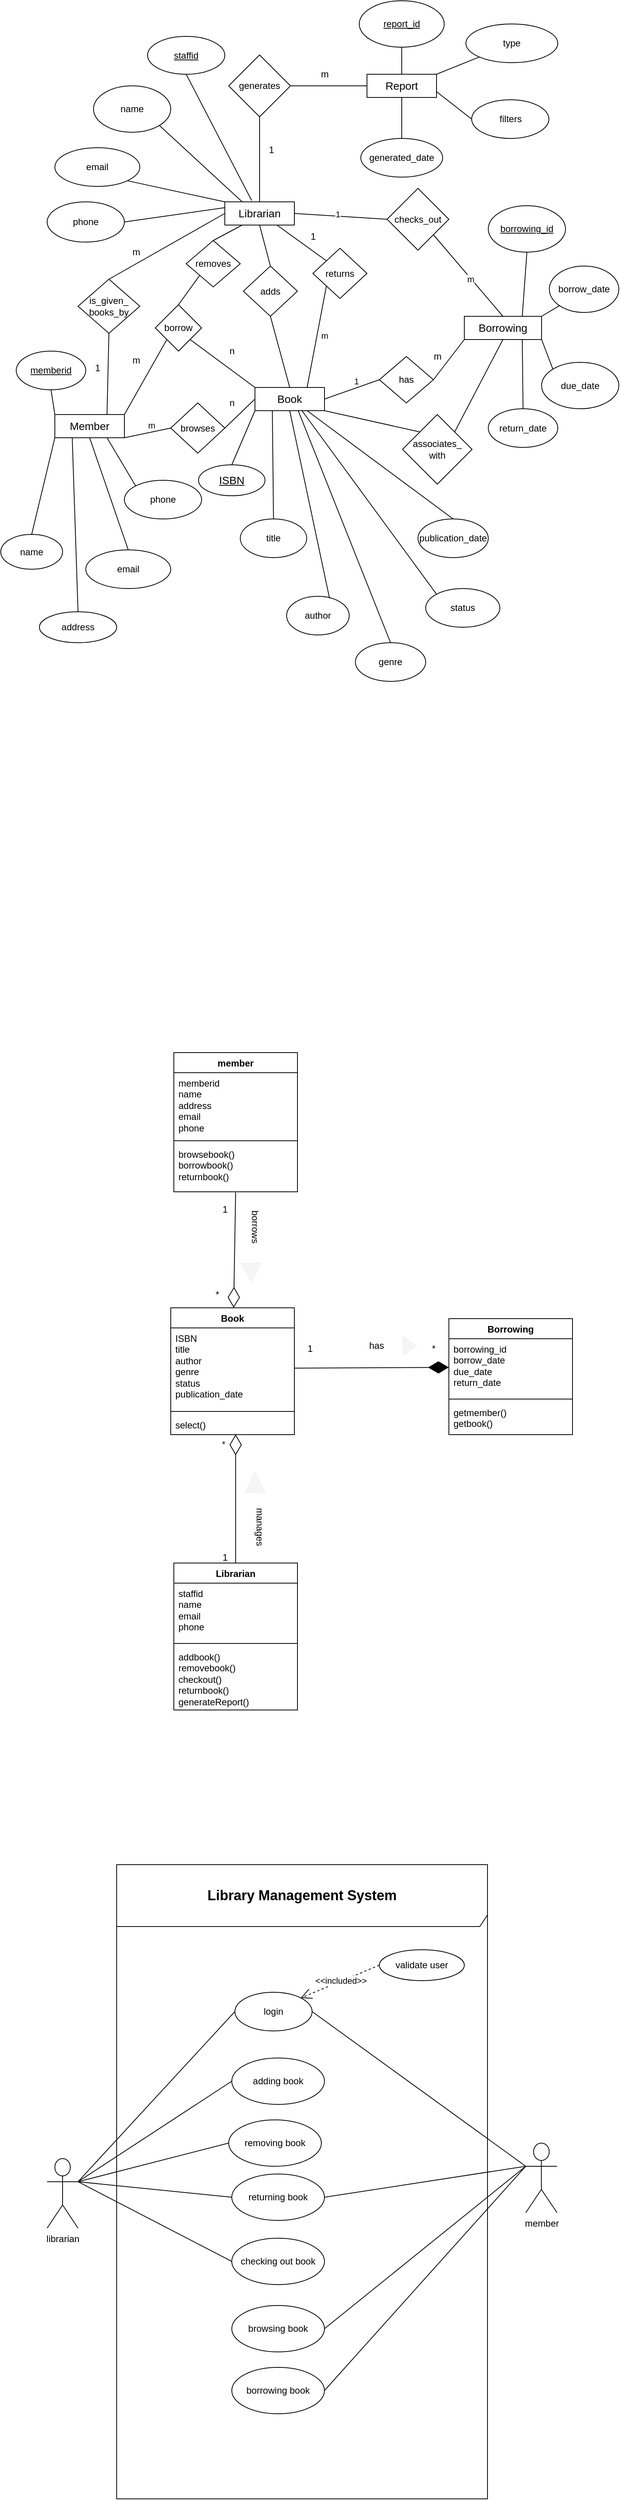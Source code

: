 <mxfile version="21.6.6" type="github">
  <diagram name="Page-1" id="8wrmEmwH4_2tLNOu9vzc">
    <mxGraphModel dx="1050" dy="566" grid="1" gridSize="10" guides="1" tooltips="1" connect="1" arrows="1" fold="1" page="1" pageScale="1" pageWidth="827" pageHeight="1169" math="0" shadow="0">
      <root>
        <mxCell id="0" />
        <mxCell id="1" parent="0" />
        <mxCell id="Mp4XWGw3tbu1l4GpmVqD-1" value="&lt;font style=&quot;font-size: 14px;&quot;&gt;Member&lt;/font&gt;" style="rounded=0;whiteSpace=wrap;html=1;" vertex="1" parent="1">
          <mxGeometry x="80" y="565" width="90" height="30" as="geometry" />
        </mxCell>
        <mxCell id="Mp4XWGw3tbu1l4GpmVqD-2" value="&lt;font style=&quot;font-size: 14px;&quot;&gt;Report&lt;/font&gt;" style="rounded=0;whiteSpace=wrap;html=1;" vertex="1" parent="1">
          <mxGeometry x="484" y="125" width="90" height="30" as="geometry" />
        </mxCell>
        <mxCell id="Mp4XWGw3tbu1l4GpmVqD-3" value="&lt;font style=&quot;font-size: 14px;&quot;&gt;Borrowing&lt;/font&gt;" style="rounded=0;whiteSpace=wrap;html=1;" vertex="1" parent="1">
          <mxGeometry x="610" y="438" width="100" height="30" as="geometry" />
        </mxCell>
        <mxCell id="Mp4XWGw3tbu1l4GpmVqD-4" value="&lt;font style=&quot;font-size: 14px;&quot;&gt;Book&lt;/font&gt;" style="rounded=0;whiteSpace=wrap;html=1;" vertex="1" parent="1">
          <mxGeometry x="339" y="530" width="90" height="30" as="geometry" />
        </mxCell>
        <mxCell id="Mp4XWGw3tbu1l4GpmVqD-5" value="&lt;font style=&quot;font-size: 14px;&quot;&gt;Librarian&lt;/font&gt;" style="rounded=0;whiteSpace=wrap;html=1;" vertex="1" parent="1">
          <mxGeometry x="300" y="290" width="90" height="30" as="geometry" />
        </mxCell>
        <mxCell id="Mp4XWGw3tbu1l4GpmVqD-6" value="browses" style="rhombus;whiteSpace=wrap;html=1;" vertex="1" parent="1">
          <mxGeometry x="230" y="550" width="70" height="65" as="geometry" />
        </mxCell>
        <mxCell id="Mp4XWGw3tbu1l4GpmVqD-7" value="has" style="rhombus;whiteSpace=wrap;html=1;" vertex="1" parent="1">
          <mxGeometry x="500" y="490" width="70" height="60" as="geometry" />
        </mxCell>
        <mxCell id="Mp4XWGw3tbu1l4GpmVqD-8" value="removes" style="rhombus;whiteSpace=wrap;html=1;" vertex="1" parent="1">
          <mxGeometry x="250" y="340" width="70" height="60" as="geometry" />
        </mxCell>
        <mxCell id="Mp4XWGw3tbu1l4GpmVqD-9" value="returns" style="rhombus;whiteSpace=wrap;html=1;" vertex="1" parent="1">
          <mxGeometry x="414" y="350" width="70" height="65" as="geometry" />
        </mxCell>
        <mxCell id="Mp4XWGw3tbu1l4GpmVqD-10" value="adds" style="rhombus;whiteSpace=wrap;html=1;" vertex="1" parent="1">
          <mxGeometry x="324" y="373" width="70" height="65" as="geometry" />
        </mxCell>
        <mxCell id="Mp4XWGw3tbu1l4GpmVqD-11" value="associates_&lt;br&gt;with" style="rhombus;whiteSpace=wrap;html=1;" vertex="1" parent="1">
          <mxGeometry x="530" y="565" width="90" height="90" as="geometry" />
        </mxCell>
        <mxCell id="Mp4XWGw3tbu1l4GpmVqD-12" value="is_given_&lt;br&gt;books_by" style="rhombus;whiteSpace=wrap;html=1;" vertex="1" parent="1">
          <mxGeometry x="110" y="390" width="80" height="70" as="geometry" />
        </mxCell>
        <mxCell id="Mp4XWGw3tbu1l4GpmVqD-13" value="borrow" style="rhombus;whiteSpace=wrap;html=1;" vertex="1" parent="1">
          <mxGeometry x="210" y="423" width="60" height="60" as="geometry" />
        </mxCell>
        <mxCell id="Mp4XWGw3tbu1l4GpmVqD-14" value="generates" style="rhombus;whiteSpace=wrap;html=1;" vertex="1" parent="1">
          <mxGeometry x="305" y="100" width="80" height="80" as="geometry" />
        </mxCell>
        <mxCell id="Mp4XWGw3tbu1l4GpmVqD-16" value="" style="endArrow=none;html=1;rounded=0;exitX=1;exitY=0.5;exitDx=0;exitDy=0;entryX=0;entryY=0.5;entryDx=0;entryDy=0;" edge="1" parent="1" source="Mp4XWGw3tbu1l4GpmVqD-4" target="Mp4XWGw3tbu1l4GpmVqD-7">
          <mxGeometry width="50" height="50" relative="1" as="geometry">
            <mxPoint x="390" y="570" as="sourcePoint" />
            <mxPoint x="440" y="520" as="targetPoint" />
          </mxGeometry>
        </mxCell>
        <mxCell id="Mp4XWGw3tbu1l4GpmVqD-41" value="1" style="edgeLabel;html=1;align=center;verticalAlign=middle;resizable=0;points=[];" vertex="1" connectable="0" parent="Mp4XWGw3tbu1l4GpmVqD-16">
          <mxGeometry x="0.232" y="8" relative="1" as="geometry">
            <mxPoint as="offset" />
          </mxGeometry>
        </mxCell>
        <mxCell id="Mp4XWGw3tbu1l4GpmVqD-21" value="" style="endArrow=none;html=1;rounded=0;exitX=1;exitY=0.5;exitDx=0;exitDy=0;entryX=0;entryY=1;entryDx=0;entryDy=0;" edge="1" parent="1" source="Mp4XWGw3tbu1l4GpmVqD-7" target="Mp4XWGw3tbu1l4GpmVqD-3">
          <mxGeometry width="50" height="50" relative="1" as="geometry">
            <mxPoint x="570" y="570" as="sourcePoint" />
            <mxPoint x="620" y="520" as="targetPoint" />
          </mxGeometry>
        </mxCell>
        <mxCell id="Mp4XWGw3tbu1l4GpmVqD-22" value="" style="endArrow=none;html=1;rounded=0;exitX=1;exitY=1;exitDx=0;exitDy=0;entryX=0;entryY=0;entryDx=0;entryDy=0;" edge="1" parent="1" source="Mp4XWGw3tbu1l4GpmVqD-13" target="Mp4XWGw3tbu1l4GpmVqD-4">
          <mxGeometry width="50" height="50" relative="1" as="geometry">
            <mxPoint x="260" y="570" as="sourcePoint" />
            <mxPoint x="310" y="520" as="targetPoint" />
          </mxGeometry>
        </mxCell>
        <mxCell id="Mp4XWGw3tbu1l4GpmVqD-24" value="" style="endArrow=none;html=1;rounded=0;exitX=1;exitY=1;exitDx=0;exitDy=0;entryX=0;entryY=0.5;entryDx=0;entryDy=0;" edge="1" parent="1" source="Mp4XWGw3tbu1l4GpmVqD-1" target="Mp4XWGw3tbu1l4GpmVqD-6">
          <mxGeometry width="50" height="50" relative="1" as="geometry">
            <mxPoint x="120" y="580" as="sourcePoint" />
            <mxPoint x="184" y="620" as="targetPoint" />
          </mxGeometry>
        </mxCell>
        <mxCell id="Mp4XWGw3tbu1l4GpmVqD-37" value="m" style="edgeLabel;html=1;align=center;verticalAlign=middle;resizable=0;points=[];" vertex="1" connectable="0" parent="Mp4XWGw3tbu1l4GpmVqD-24">
          <mxGeometry x="0.225" y="9" relative="1" as="geometry">
            <mxPoint as="offset" />
          </mxGeometry>
        </mxCell>
        <mxCell id="Mp4XWGw3tbu1l4GpmVqD-25" value="" style="endArrow=none;html=1;rounded=0;exitX=0.75;exitY=0;exitDx=0;exitDy=0;entryX=0.5;entryY=1;entryDx=0;entryDy=0;" edge="1" parent="1" source="Mp4XWGw3tbu1l4GpmVqD-1" target="Mp4XWGw3tbu1l4GpmVqD-12">
          <mxGeometry width="50" height="50" relative="1" as="geometry">
            <mxPoint x="110" y="450" as="sourcePoint" />
            <mxPoint x="160" y="400" as="targetPoint" />
          </mxGeometry>
        </mxCell>
        <mxCell id="Mp4XWGw3tbu1l4GpmVqD-26" value="" style="endArrow=none;html=1;rounded=0;exitX=0.5;exitY=0;exitDx=0;exitDy=0;entryX=0;entryY=0.5;entryDx=0;entryDy=0;" edge="1" parent="1" source="Mp4XWGw3tbu1l4GpmVqD-12" target="Mp4XWGw3tbu1l4GpmVqD-5">
          <mxGeometry width="50" height="50" relative="1" as="geometry">
            <mxPoint x="150" y="290" as="sourcePoint" />
            <mxPoint x="200" y="240" as="targetPoint" />
          </mxGeometry>
        </mxCell>
        <mxCell id="Mp4XWGw3tbu1l4GpmVqD-27" value="" style="endArrow=none;html=1;rounded=0;exitX=0.5;exitY=0;exitDx=0;exitDy=0;entryX=0;entryY=1;entryDx=0;entryDy=0;" edge="1" parent="1" source="Mp4XWGw3tbu1l4GpmVqD-13" target="Mp4XWGw3tbu1l4GpmVqD-8">
          <mxGeometry width="50" height="50" relative="1" as="geometry">
            <mxPoint x="260" y="430" as="sourcePoint" />
            <mxPoint x="310" y="380" as="targetPoint" />
          </mxGeometry>
        </mxCell>
        <mxCell id="Mp4XWGw3tbu1l4GpmVqD-28" value="" style="endArrow=none;html=1;rounded=0;exitX=0.5;exitY=0;exitDx=0;exitDy=0;entryX=0.5;entryY=1;entryDx=0;entryDy=0;" edge="1" parent="1" source="Mp4XWGw3tbu1l4GpmVqD-10" target="Mp4XWGw3tbu1l4GpmVqD-5">
          <mxGeometry width="50" height="50" relative="1" as="geometry">
            <mxPoint x="370" y="300" as="sourcePoint" />
            <mxPoint x="420" y="250" as="targetPoint" />
          </mxGeometry>
        </mxCell>
        <mxCell id="Mp4XWGw3tbu1l4GpmVqD-29" value="" style="endArrow=none;html=1;rounded=0;exitX=0.75;exitY=0;exitDx=0;exitDy=0;entryX=0;entryY=1;entryDx=0;entryDy=0;" edge="1" parent="1" source="Mp4XWGw3tbu1l4GpmVqD-4" target="Mp4XWGw3tbu1l4GpmVqD-9">
          <mxGeometry width="50" height="50" relative="1" as="geometry">
            <mxPoint x="420" y="470" as="sourcePoint" />
            <mxPoint x="470" y="420" as="targetPoint" />
          </mxGeometry>
        </mxCell>
        <mxCell id="Mp4XWGw3tbu1l4GpmVqD-40" value="m" style="edgeLabel;html=1;align=center;verticalAlign=middle;resizable=0;points=[];" vertex="1" connectable="0" parent="Mp4XWGw3tbu1l4GpmVqD-29">
          <mxGeometry x="0.051" y="-9" relative="1" as="geometry">
            <mxPoint as="offset" />
          </mxGeometry>
        </mxCell>
        <mxCell id="Mp4XWGw3tbu1l4GpmVqD-30" value="" style="endArrow=none;html=1;rounded=0;exitX=0.75;exitY=1;exitDx=0;exitDy=0;entryX=0;entryY=0;entryDx=0;entryDy=0;" edge="1" parent="1" source="Mp4XWGw3tbu1l4GpmVqD-5" target="Mp4XWGw3tbu1l4GpmVqD-9">
          <mxGeometry width="50" height="50" relative="1" as="geometry">
            <mxPoint x="430" y="315" as="sourcePoint" />
            <mxPoint x="480" y="265" as="targetPoint" />
          </mxGeometry>
        </mxCell>
        <mxCell id="Mp4XWGw3tbu1l4GpmVqD-31" value="" style="endArrow=none;html=1;rounded=0;entryX=0.5;entryY=1;entryDx=0;entryDy=0;exitX=0.5;exitY=0;exitDx=0;exitDy=0;" edge="1" parent="1" source="Mp4XWGw3tbu1l4GpmVqD-4" target="Mp4XWGw3tbu1l4GpmVqD-10">
          <mxGeometry width="50" height="50" relative="1" as="geometry">
            <mxPoint x="340" y="450" as="sourcePoint" />
            <mxPoint x="390" y="400" as="targetPoint" />
          </mxGeometry>
        </mxCell>
        <mxCell id="Mp4XWGw3tbu1l4GpmVqD-32" value="" style="endArrow=none;html=1;rounded=0;exitX=0.5;exitY=0;exitDx=0;exitDy=0;entryX=0.25;entryY=1;entryDx=0;entryDy=0;" edge="1" parent="1" source="Mp4XWGw3tbu1l4GpmVqD-8" target="Mp4XWGw3tbu1l4GpmVqD-5">
          <mxGeometry width="50" height="50" relative="1" as="geometry">
            <mxPoint x="300" y="290" as="sourcePoint" />
            <mxPoint x="350" y="240" as="targetPoint" />
          </mxGeometry>
        </mxCell>
        <mxCell id="Mp4XWGw3tbu1l4GpmVqD-33" value="m" style="text;html=1;align=center;verticalAlign=middle;resizable=0;points=[];autosize=1;strokeColor=none;fillColor=none;" vertex="1" parent="1">
          <mxGeometry x="170" y="340" width="30" height="30" as="geometry" />
        </mxCell>
        <mxCell id="Mp4XWGw3tbu1l4GpmVqD-34" value="1" style="text;html=1;align=center;verticalAlign=middle;resizable=0;points=[];autosize=1;strokeColor=none;fillColor=none;" vertex="1" parent="1">
          <mxGeometry x="120" y="490" width="30" height="30" as="geometry" />
        </mxCell>
        <mxCell id="Mp4XWGw3tbu1l4GpmVqD-36" value="n" style="text;html=1;align=center;verticalAlign=middle;resizable=0;points=[];autosize=1;strokeColor=none;fillColor=none;" vertex="1" parent="1">
          <mxGeometry x="294" y="468" width="30" height="30" as="geometry" />
        </mxCell>
        <mxCell id="Mp4XWGw3tbu1l4GpmVqD-39" value="1" style="text;html=1;align=center;verticalAlign=middle;resizable=0;points=[];autosize=1;strokeColor=none;fillColor=none;" vertex="1" parent="1">
          <mxGeometry x="399" y="320" width="30" height="30" as="geometry" />
        </mxCell>
        <mxCell id="Mp4XWGw3tbu1l4GpmVqD-42" value="m" style="text;html=1;align=center;verticalAlign=middle;resizable=0;points=[];autosize=1;strokeColor=none;fillColor=none;" vertex="1" parent="1">
          <mxGeometry x="560" y="475" width="30" height="30" as="geometry" />
        </mxCell>
        <mxCell id="Mp4XWGw3tbu1l4GpmVqD-43" value="" style="endArrow=none;html=1;rounded=0;exitX=1;exitY=1;exitDx=0;exitDy=0;entryX=0;entryY=0;entryDx=0;entryDy=0;" edge="1" parent="1" source="Mp4XWGw3tbu1l4GpmVqD-4" target="Mp4XWGw3tbu1l4GpmVqD-11">
          <mxGeometry width="50" height="50" relative="1" as="geometry">
            <mxPoint x="390" y="770" as="sourcePoint" />
            <mxPoint x="440" y="720" as="targetPoint" />
          </mxGeometry>
        </mxCell>
        <mxCell id="Mp4XWGw3tbu1l4GpmVqD-44" value="" style="endArrow=none;html=1;rounded=0;exitX=1;exitY=0;exitDx=0;exitDy=0;entryX=0.5;entryY=1;entryDx=0;entryDy=0;" edge="1" parent="1" source="Mp4XWGw3tbu1l4GpmVqD-11" target="Mp4XWGw3tbu1l4GpmVqD-3">
          <mxGeometry width="50" height="50" relative="1" as="geometry">
            <mxPoint x="590" y="608" as="sourcePoint" />
            <mxPoint x="640" y="558" as="targetPoint" />
          </mxGeometry>
        </mxCell>
        <mxCell id="Mp4XWGw3tbu1l4GpmVqD-38" value="n" style="text;html=1;align=center;verticalAlign=middle;resizable=0;points=[];autosize=1;strokeColor=none;fillColor=none;" vertex="1" parent="1">
          <mxGeometry x="294" y="535" width="30" height="30" as="geometry" />
        </mxCell>
        <mxCell id="Mp4XWGw3tbu1l4GpmVqD-46" value="" style="endArrow=none;html=1;rounded=0;exitX=1;exitY=0.5;exitDx=0;exitDy=0;entryX=0;entryY=0.5;entryDx=0;entryDy=0;" edge="1" parent="1" source="Mp4XWGw3tbu1l4GpmVqD-6" target="Mp4XWGw3tbu1l4GpmVqD-4">
          <mxGeometry width="50" height="50" relative="1" as="geometry">
            <mxPoint x="230" y="505" as="sourcePoint" />
            <mxPoint x="319" y="595" as="targetPoint" />
          </mxGeometry>
        </mxCell>
        <mxCell id="Mp4XWGw3tbu1l4GpmVqD-47" value="" style="endArrow=none;html=1;rounded=0;exitX=1;exitY=0.5;exitDx=0;exitDy=0;entryX=0;entryY=0.5;entryDx=0;entryDy=0;" edge="1" parent="1" source="Mp4XWGw3tbu1l4GpmVqD-14" target="Mp4XWGw3tbu1l4GpmVqD-2">
          <mxGeometry width="50" height="50" relative="1" as="geometry">
            <mxPoint x="450" y="160" as="sourcePoint" />
            <mxPoint x="539" y="250" as="targetPoint" />
          </mxGeometry>
        </mxCell>
        <mxCell id="Mp4XWGw3tbu1l4GpmVqD-48" value="" style="endArrow=none;html=1;rounded=0;exitX=0.5;exitY=1;exitDx=0;exitDy=0;entryX=0.5;entryY=0;entryDx=0;entryDy=0;" edge="1" parent="1" source="Mp4XWGw3tbu1l4GpmVqD-14" target="Mp4XWGw3tbu1l4GpmVqD-5">
          <mxGeometry width="50" height="50" relative="1" as="geometry">
            <mxPoint x="260" y="170" as="sourcePoint" />
            <mxPoint x="349" y="260" as="targetPoint" />
          </mxGeometry>
        </mxCell>
        <mxCell id="Mp4XWGw3tbu1l4GpmVqD-49" value="1" style="text;html=1;align=center;verticalAlign=middle;resizable=0;points=[];autosize=1;strokeColor=none;fillColor=none;" vertex="1" parent="1">
          <mxGeometry x="345" y="208" width="30" height="30" as="geometry" />
        </mxCell>
        <mxCell id="Mp4XWGw3tbu1l4GpmVqD-50" value="m" style="text;html=1;align=center;verticalAlign=middle;resizable=0;points=[];autosize=1;strokeColor=none;fillColor=none;" vertex="1" parent="1">
          <mxGeometry x="414" y="110" width="30" height="30" as="geometry" />
        </mxCell>
        <mxCell id="Mp4XWGw3tbu1l4GpmVqD-51" value="checks_out" style="rhombus;whiteSpace=wrap;html=1;" vertex="1" parent="1">
          <mxGeometry x="510" y="272.5" width="80" height="80" as="geometry" />
        </mxCell>
        <mxCell id="Mp4XWGw3tbu1l4GpmVqD-52" value="" style="endArrow=none;html=1;rounded=0;exitX=1;exitY=0.5;exitDx=0;exitDy=0;entryX=0;entryY=0.5;entryDx=0;entryDy=0;" edge="1" parent="1" source="Mp4XWGw3tbu1l4GpmVqD-5" target="Mp4XWGw3tbu1l4GpmVqD-51">
          <mxGeometry width="50" height="50" relative="1" as="geometry">
            <mxPoint x="470" y="330" as="sourcePoint" />
            <mxPoint x="520" y="280" as="targetPoint" />
          </mxGeometry>
        </mxCell>
        <mxCell id="Mp4XWGw3tbu1l4GpmVqD-54" value="1" style="edgeLabel;html=1;align=center;verticalAlign=middle;resizable=0;points=[];" vertex="1" connectable="0" parent="Mp4XWGw3tbu1l4GpmVqD-52">
          <mxGeometry x="-0.073" y="3" relative="1" as="geometry">
            <mxPoint as="offset" />
          </mxGeometry>
        </mxCell>
        <mxCell id="Mp4XWGw3tbu1l4GpmVqD-53" value="" style="endArrow=none;html=1;rounded=0;exitX=1;exitY=1;exitDx=0;exitDy=0;entryX=0.5;entryY=0;entryDx=0;entryDy=0;" edge="1" parent="1" source="Mp4XWGw3tbu1l4GpmVqD-51" target="Mp4XWGw3tbu1l4GpmVqD-3">
          <mxGeometry width="50" height="50" relative="1" as="geometry">
            <mxPoint x="660" y="365" as="sourcePoint" />
            <mxPoint x="785" y="370" as="targetPoint" />
          </mxGeometry>
        </mxCell>
        <mxCell id="Mp4XWGw3tbu1l4GpmVqD-55" value="m" style="edgeLabel;html=1;align=center;verticalAlign=middle;resizable=0;points=[];" vertex="1" connectable="0" parent="Mp4XWGw3tbu1l4GpmVqD-53">
          <mxGeometry x="0.065" y="-1" relative="1" as="geometry">
            <mxPoint as="offset" />
          </mxGeometry>
        </mxCell>
        <mxCell id="Mp4XWGw3tbu1l4GpmVqD-56" value="&lt;u&gt;memberid&lt;/u&gt;" style="ellipse;whiteSpace=wrap;html=1;" vertex="1" parent="1">
          <mxGeometry x="30" y="483" width="90" height="50" as="geometry" />
        </mxCell>
        <mxCell id="Mp4XWGw3tbu1l4GpmVqD-57" value="name" style="ellipse;whiteSpace=wrap;html=1;" vertex="1" parent="1">
          <mxGeometry x="10" y="720" width="80" height="45" as="geometry" />
        </mxCell>
        <mxCell id="Mp4XWGw3tbu1l4GpmVqD-58" value="address" style="ellipse;whiteSpace=wrap;html=1;" vertex="1" parent="1">
          <mxGeometry x="60" y="820" width="100" height="40" as="geometry" />
        </mxCell>
        <mxCell id="Mp4XWGw3tbu1l4GpmVqD-59" value="email" style="ellipse;whiteSpace=wrap;html=1;" vertex="1" parent="1">
          <mxGeometry x="120" y="740" width="110" height="50" as="geometry" />
        </mxCell>
        <mxCell id="Mp4XWGw3tbu1l4GpmVqD-60" value="phone" style="ellipse;whiteSpace=wrap;html=1;" vertex="1" parent="1">
          <mxGeometry x="170" y="650" width="100" height="50" as="geometry" />
        </mxCell>
        <mxCell id="Mp4XWGw3tbu1l4GpmVqD-61" value="" style="endArrow=none;html=1;rounded=0;entryX=0.5;entryY=1;entryDx=0;entryDy=0;exitX=0;exitY=0;exitDx=0;exitDy=0;" edge="1" parent="1" source="Mp4XWGw3tbu1l4GpmVqD-1" target="Mp4XWGw3tbu1l4GpmVqD-56">
          <mxGeometry width="50" height="50" relative="1" as="geometry">
            <mxPoint x="30" y="525" as="sourcePoint" />
            <mxPoint x="80" y="475" as="targetPoint" />
          </mxGeometry>
        </mxCell>
        <mxCell id="Mp4XWGw3tbu1l4GpmVqD-62" value="" style="endArrow=none;html=1;rounded=0;exitX=0.5;exitY=0;exitDx=0;exitDy=0;entryX=0;entryY=1;entryDx=0;entryDy=0;" edge="1" parent="1" source="Mp4XWGw3tbu1l4GpmVqD-57" target="Mp4XWGw3tbu1l4GpmVqD-1">
          <mxGeometry width="50" height="50" relative="1" as="geometry">
            <mxPoint x="40" y="600" as="sourcePoint" />
            <mxPoint x="90" y="550" as="targetPoint" />
          </mxGeometry>
        </mxCell>
        <mxCell id="Mp4XWGw3tbu1l4GpmVqD-63" value="" style="endArrow=none;html=1;rounded=0;exitX=0.5;exitY=0;exitDx=0;exitDy=0;entryX=0.25;entryY=1;entryDx=0;entryDy=0;" edge="1" parent="1" source="Mp4XWGw3tbu1l4GpmVqD-58" target="Mp4XWGw3tbu1l4GpmVqD-1">
          <mxGeometry width="50" height="50" relative="1" as="geometry">
            <mxPoint x="120" y="635" as="sourcePoint" />
            <mxPoint x="170" y="585" as="targetPoint" />
          </mxGeometry>
        </mxCell>
        <mxCell id="Mp4XWGw3tbu1l4GpmVqD-64" value="" style="endArrow=none;html=1;rounded=0;exitX=0.5;exitY=0;exitDx=0;exitDy=0;entryX=0.5;entryY=1;entryDx=0;entryDy=0;" edge="1" parent="1" source="Mp4XWGw3tbu1l4GpmVqD-59" target="Mp4XWGw3tbu1l4GpmVqD-1">
          <mxGeometry width="50" height="50" relative="1" as="geometry">
            <mxPoint x="185" y="670" as="sourcePoint" />
            <mxPoint x="235" y="620" as="targetPoint" />
          </mxGeometry>
        </mxCell>
        <mxCell id="Mp4XWGw3tbu1l4GpmVqD-65" value="" style="endArrow=none;html=1;rounded=0;exitX=0.75;exitY=1;exitDx=0;exitDy=0;entryX=0;entryY=0;entryDx=0;entryDy=0;" edge="1" parent="1" source="Mp4XWGw3tbu1l4GpmVqD-1" target="Mp4XWGw3tbu1l4GpmVqD-60">
          <mxGeometry width="50" height="50" relative="1" as="geometry">
            <mxPoint x="185" y="655" as="sourcePoint" />
            <mxPoint x="235" y="605" as="targetPoint" />
          </mxGeometry>
        </mxCell>
        <mxCell id="Mp4XWGw3tbu1l4GpmVqD-35" value="m" style="text;html=1;align=center;verticalAlign=middle;resizable=0;points=[];autosize=1;strokeColor=none;fillColor=none;" vertex="1" parent="1">
          <mxGeometry x="170" y="480" width="30" height="30" as="geometry" />
        </mxCell>
        <mxCell id="Mp4XWGw3tbu1l4GpmVqD-67" value="" style="endArrow=none;html=1;rounded=0;exitX=1;exitY=0;exitDx=0;exitDy=0;entryX=0;entryY=1;entryDx=0;entryDy=0;" edge="1" parent="1" source="Mp4XWGw3tbu1l4GpmVqD-1" target="Mp4XWGw3tbu1l4GpmVqD-13">
          <mxGeometry width="50" height="50" relative="1" as="geometry">
            <mxPoint x="170" y="540" as="sourcePoint" />
            <mxPoint x="220" y="490" as="targetPoint" />
          </mxGeometry>
        </mxCell>
        <mxCell id="Mp4XWGw3tbu1l4GpmVqD-68" value="title" style="ellipse;whiteSpace=wrap;html=1;" vertex="1" parent="1">
          <mxGeometry x="320" y="700" width="86" height="50" as="geometry" />
        </mxCell>
        <mxCell id="Mp4XWGw3tbu1l4GpmVqD-69" value="publication_date" style="ellipse;whiteSpace=wrap;html=1;" vertex="1" parent="1">
          <mxGeometry x="550" y="700" width="91" height="50" as="geometry" />
        </mxCell>
        <mxCell id="Mp4XWGw3tbu1l4GpmVqD-70" value="&lt;font style=&quot;font-size: 14px;&quot;&gt;&lt;u&gt;ISBN&lt;/u&gt;&lt;/font&gt;" style="ellipse;whiteSpace=wrap;html=1;" vertex="1" parent="1">
          <mxGeometry x="266" y="630" width="86" height="40" as="geometry" />
        </mxCell>
        <mxCell id="Mp4XWGw3tbu1l4GpmVqD-71" value="author" style="ellipse;whiteSpace=wrap;html=1;" vertex="1" parent="1">
          <mxGeometry x="380" y="800" width="81" height="50" as="geometry" />
        </mxCell>
        <mxCell id="Mp4XWGw3tbu1l4GpmVqD-72" value="genre" style="ellipse;whiteSpace=wrap;html=1;" vertex="1" parent="1">
          <mxGeometry x="469" y="860" width="91" height="50" as="geometry" />
        </mxCell>
        <mxCell id="Mp4XWGw3tbu1l4GpmVqD-73" value="status" style="ellipse;whiteSpace=wrap;html=1;" vertex="1" parent="1">
          <mxGeometry x="560" y="790" width="96" height="50" as="geometry" />
        </mxCell>
        <mxCell id="Mp4XWGw3tbu1l4GpmVqD-74" value="" style="endArrow=none;html=1;rounded=0;entryX=0;entryY=1;entryDx=0;entryDy=0;exitX=0.5;exitY=0;exitDx=0;exitDy=0;" edge="1" parent="1" source="Mp4XWGw3tbu1l4GpmVqD-70" target="Mp4XWGw3tbu1l4GpmVqD-4">
          <mxGeometry width="50" height="50" relative="1" as="geometry">
            <mxPoint x="375" y="630" as="sourcePoint" />
            <mxPoint x="425" y="580" as="targetPoint" />
          </mxGeometry>
        </mxCell>
        <mxCell id="Mp4XWGw3tbu1l4GpmVqD-75" value="" style="endArrow=none;html=1;rounded=0;entryX=0.25;entryY=1;entryDx=0;entryDy=0;exitX=0.5;exitY=0;exitDx=0;exitDy=0;" edge="1" parent="1" source="Mp4XWGw3tbu1l4GpmVqD-68" target="Mp4XWGw3tbu1l4GpmVqD-4">
          <mxGeometry width="50" height="50" relative="1" as="geometry">
            <mxPoint x="375" y="645" as="sourcePoint" />
            <mxPoint x="425" y="595" as="targetPoint" />
          </mxGeometry>
        </mxCell>
        <mxCell id="Mp4XWGw3tbu1l4GpmVqD-76" value="" style="endArrow=none;html=1;rounded=0;exitX=0.75;exitY=1;exitDx=0;exitDy=0;entryX=0.5;entryY=0;entryDx=0;entryDy=0;" edge="1" parent="1" source="Mp4XWGw3tbu1l4GpmVqD-4" target="Mp4XWGw3tbu1l4GpmVqD-69">
          <mxGeometry width="50" height="50" relative="1" as="geometry">
            <mxPoint x="390" y="685" as="sourcePoint" />
            <mxPoint x="440" y="635" as="targetPoint" />
          </mxGeometry>
        </mxCell>
        <mxCell id="Mp4XWGw3tbu1l4GpmVqD-77" value="" style="endArrow=none;html=1;rounded=0;entryX=0.673;entryY=0.987;entryDx=0;entryDy=0;entryPerimeter=0;exitX=0;exitY=0;exitDx=0;exitDy=0;" edge="1" parent="1" source="Mp4XWGw3tbu1l4GpmVqD-73" target="Mp4XWGw3tbu1l4GpmVqD-4">
          <mxGeometry width="50" height="50" relative="1" as="geometry">
            <mxPoint x="440" y="730" as="sourcePoint" />
            <mxPoint x="490" y="680" as="targetPoint" />
          </mxGeometry>
        </mxCell>
        <mxCell id="Mp4XWGw3tbu1l4GpmVqD-78" value="" style="endArrow=none;html=1;rounded=0;entryX=0.5;entryY=1;entryDx=0;entryDy=0;exitX=0.686;exitY=0.056;exitDx=0;exitDy=0;exitPerimeter=0;" edge="1" parent="1" source="Mp4XWGw3tbu1l4GpmVqD-71" target="Mp4XWGw3tbu1l4GpmVqD-4">
          <mxGeometry width="50" height="50" relative="1" as="geometry">
            <mxPoint x="409" y="730" as="sourcePoint" />
            <mxPoint x="459" y="680" as="targetPoint" />
          </mxGeometry>
        </mxCell>
        <mxCell id="Mp4XWGw3tbu1l4GpmVqD-79" value="" style="endArrow=none;html=1;rounded=0;entryX=0.62;entryY=0.987;entryDx=0;entryDy=0;entryPerimeter=0;exitX=0.5;exitY=0;exitDx=0;exitDy=0;" edge="1" parent="1" source="Mp4XWGw3tbu1l4GpmVqD-72" target="Mp4XWGw3tbu1l4GpmVqD-4">
          <mxGeometry width="50" height="50" relative="1" as="geometry">
            <mxPoint x="409" y="730" as="sourcePoint" />
            <mxPoint x="459" y="680" as="targetPoint" />
          </mxGeometry>
        </mxCell>
        <mxCell id="Mp4XWGw3tbu1l4GpmVqD-80" value="due_date" style="ellipse;whiteSpace=wrap;html=1;" vertex="1" parent="1">
          <mxGeometry x="710" y="497.5" width="100" height="60" as="geometry" />
        </mxCell>
        <mxCell id="Mp4XWGw3tbu1l4GpmVqD-81" value="borrow_date" style="ellipse;whiteSpace=wrap;html=1;" vertex="1" parent="1">
          <mxGeometry x="720" y="373" width="90" height="60" as="geometry" />
        </mxCell>
        <mxCell id="Mp4XWGw3tbu1l4GpmVqD-82" value="return_date" style="ellipse;whiteSpace=wrap;html=1;" vertex="1" parent="1">
          <mxGeometry x="641" y="557.5" width="90" height="50" as="geometry" />
        </mxCell>
        <mxCell id="Mp4XWGw3tbu1l4GpmVqD-83" value="&lt;u&gt;borrowing_id&lt;/u&gt;" style="ellipse;whiteSpace=wrap;html=1;" vertex="1" parent="1">
          <mxGeometry x="641" y="295" width="100" height="60" as="geometry" />
        </mxCell>
        <mxCell id="Mp4XWGw3tbu1l4GpmVqD-84" value="" style="endArrow=none;html=1;rounded=0;exitX=1;exitY=0;exitDx=0;exitDy=0;entryX=0;entryY=1;entryDx=0;entryDy=0;" edge="1" parent="1" source="Mp4XWGw3tbu1l4GpmVqD-3" target="Mp4XWGw3tbu1l4GpmVqD-81">
          <mxGeometry width="50" height="50" relative="1" as="geometry">
            <mxPoint x="700" y="473" as="sourcePoint" />
            <mxPoint x="750" y="423" as="targetPoint" />
          </mxGeometry>
        </mxCell>
        <mxCell id="Mp4XWGw3tbu1l4GpmVqD-85" value="" style="endArrow=none;html=1;rounded=0;exitX=1;exitY=1;exitDx=0;exitDy=0;entryX=0;entryY=0;entryDx=0;entryDy=0;" edge="1" parent="1" source="Mp4XWGw3tbu1l4GpmVqD-3" target="Mp4XWGw3tbu1l4GpmVqD-80">
          <mxGeometry width="50" height="50" relative="1" as="geometry">
            <mxPoint x="710" y="490" as="sourcePoint" />
            <mxPoint x="760" y="440" as="targetPoint" />
          </mxGeometry>
        </mxCell>
        <mxCell id="Mp4XWGw3tbu1l4GpmVqD-86" value="" style="endArrow=none;html=1;rounded=0;entryX=0.75;entryY=1;entryDx=0;entryDy=0;exitX=0.5;exitY=0;exitDx=0;exitDy=0;" edge="1" parent="1" source="Mp4XWGw3tbu1l4GpmVqD-82" target="Mp4XWGw3tbu1l4GpmVqD-3">
          <mxGeometry width="50" height="50" relative="1" as="geometry">
            <mxPoint x="650" y="560" as="sourcePoint" />
            <mxPoint x="700" y="510" as="targetPoint" />
          </mxGeometry>
        </mxCell>
        <mxCell id="Mp4XWGw3tbu1l4GpmVqD-87" value="" style="endArrow=none;html=1;rounded=0;exitX=0.75;exitY=0;exitDx=0;exitDy=0;entryX=0.5;entryY=1;entryDx=0;entryDy=0;" edge="1" parent="1" source="Mp4XWGw3tbu1l4GpmVqD-3" target="Mp4XWGw3tbu1l4GpmVqD-83">
          <mxGeometry width="50" height="50" relative="1" as="geometry">
            <mxPoint x="680" y="400" as="sourcePoint" />
            <mxPoint x="730" y="350" as="targetPoint" />
          </mxGeometry>
        </mxCell>
        <mxCell id="Mp4XWGw3tbu1l4GpmVqD-88" value="name" style="ellipse;whiteSpace=wrap;html=1;" vertex="1" parent="1">
          <mxGeometry x="130" y="140" width="100" height="60" as="geometry" />
        </mxCell>
        <mxCell id="Mp4XWGw3tbu1l4GpmVqD-89" value="email" style="ellipse;whiteSpace=wrap;html=1;" vertex="1" parent="1">
          <mxGeometry x="80" y="220" width="110" height="50" as="geometry" />
        </mxCell>
        <mxCell id="Mp4XWGw3tbu1l4GpmVqD-90" value="phone" style="ellipse;whiteSpace=wrap;html=1;" vertex="1" parent="1">
          <mxGeometry x="70" y="290" width="100" height="52" as="geometry" />
        </mxCell>
        <mxCell id="Mp4XWGw3tbu1l4GpmVqD-91" value="&lt;u&gt;staffid&lt;/u&gt;" style="ellipse;whiteSpace=wrap;html=1;" vertex="1" parent="1">
          <mxGeometry x="200" y="76" width="100" height="49" as="geometry" />
        </mxCell>
        <mxCell id="Mp4XWGw3tbu1l4GpmVqD-92" value="" style="endArrow=none;html=1;rounded=0;exitX=0.5;exitY=1;exitDx=0;exitDy=0;entryX=0.387;entryY=-0.053;entryDx=0;entryDy=0;entryPerimeter=0;" edge="1" parent="1" source="Mp4XWGw3tbu1l4GpmVqD-91" target="Mp4XWGw3tbu1l4GpmVqD-5">
          <mxGeometry width="50" height="50" relative="1" as="geometry">
            <mxPoint x="260" y="230" as="sourcePoint" />
            <mxPoint x="310" y="180" as="targetPoint" />
          </mxGeometry>
        </mxCell>
        <mxCell id="Mp4XWGw3tbu1l4GpmVqD-93" value="" style="endArrow=none;html=1;rounded=0;exitX=1;exitY=1;exitDx=0;exitDy=0;entryX=0.25;entryY=0;entryDx=0;entryDy=0;" edge="1" parent="1" source="Mp4XWGw3tbu1l4GpmVqD-88" target="Mp4XWGw3tbu1l4GpmVqD-5">
          <mxGeometry width="50" height="50" relative="1" as="geometry">
            <mxPoint x="250" y="248" as="sourcePoint" />
            <mxPoint x="300" y="198" as="targetPoint" />
          </mxGeometry>
        </mxCell>
        <mxCell id="Mp4XWGw3tbu1l4GpmVqD-94" value="" style="endArrow=none;html=1;rounded=0;exitX=1;exitY=1;exitDx=0;exitDy=0;entryX=0;entryY=0;entryDx=0;entryDy=0;" edge="1" parent="1" source="Mp4XWGw3tbu1l4GpmVqD-89" target="Mp4XWGw3tbu1l4GpmVqD-5">
          <mxGeometry width="50" height="50" relative="1" as="geometry">
            <mxPoint x="225" y="279" as="sourcePoint" />
            <mxPoint x="275" y="229" as="targetPoint" />
          </mxGeometry>
        </mxCell>
        <mxCell id="Mp4XWGw3tbu1l4GpmVqD-95" value="" style="endArrow=none;html=1;rounded=0;exitX=1;exitY=0.5;exitDx=0;exitDy=0;entryX=0;entryY=0.25;entryDx=0;entryDy=0;" edge="1" parent="1" source="Mp4XWGw3tbu1l4GpmVqD-90" target="Mp4XWGw3tbu1l4GpmVqD-5">
          <mxGeometry width="50" height="50" relative="1" as="geometry">
            <mxPoint x="215" y="308" as="sourcePoint" />
            <mxPoint x="265" y="258" as="targetPoint" />
          </mxGeometry>
        </mxCell>
        <mxCell id="Mp4XWGw3tbu1l4GpmVqD-96" value="&lt;u&gt;report_id&lt;/u&gt;" style="ellipse;whiteSpace=wrap;html=1;" vertex="1" parent="1">
          <mxGeometry x="474" y="30" width="110" height="60" as="geometry" />
        </mxCell>
        <mxCell id="Mp4XWGw3tbu1l4GpmVqD-97" value="type" style="ellipse;whiteSpace=wrap;html=1;" vertex="1" parent="1">
          <mxGeometry x="612" y="60" width="119" height="50" as="geometry" />
        </mxCell>
        <mxCell id="Mp4XWGw3tbu1l4GpmVqD-98" value="filters" style="ellipse;whiteSpace=wrap;html=1;" vertex="1" parent="1">
          <mxGeometry x="619.5" y="158" width="100" height="50" as="geometry" />
        </mxCell>
        <mxCell id="Mp4XWGw3tbu1l4GpmVqD-99" value="generated_date" style="ellipse;whiteSpace=wrap;html=1;" vertex="1" parent="1">
          <mxGeometry x="476" y="208" width="106" height="50" as="geometry" />
        </mxCell>
        <mxCell id="Mp4XWGw3tbu1l4GpmVqD-100" value="" style="endArrow=none;html=1;rounded=0;entryX=0.5;entryY=1;entryDx=0;entryDy=0;exitX=0.5;exitY=0;exitDx=0;exitDy=0;" edge="1" parent="1" source="Mp4XWGw3tbu1l4GpmVqD-99" target="Mp4XWGw3tbu1l4GpmVqD-2">
          <mxGeometry width="50" height="50" relative="1" as="geometry">
            <mxPoint x="469" y="238" as="sourcePoint" />
            <mxPoint x="519" y="188" as="targetPoint" />
          </mxGeometry>
        </mxCell>
        <mxCell id="Mp4XWGw3tbu1l4GpmVqD-101" value="" style="endArrow=none;html=1;rounded=0;exitX=1;exitY=0.75;exitDx=0;exitDy=0;entryX=0;entryY=0.5;entryDx=0;entryDy=0;" edge="1" parent="1" source="Mp4XWGw3tbu1l4GpmVqD-2" target="Mp4XWGw3tbu1l4GpmVqD-98">
          <mxGeometry width="50" height="50" relative="1" as="geometry">
            <mxPoint x="600" y="160" as="sourcePoint" />
            <mxPoint x="650" y="110" as="targetPoint" />
          </mxGeometry>
        </mxCell>
        <mxCell id="Mp4XWGw3tbu1l4GpmVqD-102" value="" style="endArrow=none;html=1;rounded=0;entryX=0;entryY=1;entryDx=0;entryDy=0;" edge="1" parent="1" target="Mp4XWGw3tbu1l4GpmVqD-97">
          <mxGeometry width="50" height="50" relative="1" as="geometry">
            <mxPoint x="574" y="125" as="sourcePoint" />
            <mxPoint x="600" y="80" as="targetPoint" />
          </mxGeometry>
        </mxCell>
        <mxCell id="Mp4XWGw3tbu1l4GpmVqD-103" value="" style="endArrow=none;html=1;rounded=0;exitX=0.5;exitY=0;exitDx=0;exitDy=0;entryX=0.5;entryY=1;entryDx=0;entryDy=0;" edge="1" parent="1" source="Mp4XWGw3tbu1l4GpmVqD-2" target="Mp4XWGw3tbu1l4GpmVqD-96">
          <mxGeometry width="50" height="50" relative="1" as="geometry">
            <mxPoint x="510" y="140" as="sourcePoint" />
            <mxPoint x="560" y="90" as="targetPoint" />
          </mxGeometry>
        </mxCell>
        <mxCell id="Mp4XWGw3tbu1l4GpmVqD-104" value="member" style="swimlane;fontStyle=1;align=center;verticalAlign=top;childLayout=stackLayout;horizontal=1;startSize=26;horizontalStack=0;resizeParent=1;resizeParentMax=0;resizeLast=0;collapsible=1;marginBottom=0;whiteSpace=wrap;html=1;" vertex="1" parent="1">
          <mxGeometry x="234" y="1390" width="160" height="180" as="geometry" />
        </mxCell>
        <mxCell id="Mp4XWGw3tbu1l4GpmVqD-105" value="memberid&lt;br&gt;name&lt;br&gt;address&lt;br&gt;email&lt;br&gt;phone" style="text;strokeColor=none;fillColor=none;align=left;verticalAlign=top;spacingLeft=4;spacingRight=4;overflow=hidden;rotatable=0;points=[[0,0.5],[1,0.5]];portConstraint=eastwest;whiteSpace=wrap;html=1;" vertex="1" parent="Mp4XWGw3tbu1l4GpmVqD-104">
          <mxGeometry y="26" width="160" height="84" as="geometry" />
        </mxCell>
        <mxCell id="Mp4XWGw3tbu1l4GpmVqD-106" value="" style="line;strokeWidth=1;fillColor=none;align=left;verticalAlign=middle;spacingTop=-1;spacingLeft=3;spacingRight=3;rotatable=0;labelPosition=right;points=[];portConstraint=eastwest;strokeColor=inherit;" vertex="1" parent="Mp4XWGw3tbu1l4GpmVqD-104">
          <mxGeometry y="110" width="160" height="8" as="geometry" />
        </mxCell>
        <mxCell id="Mp4XWGw3tbu1l4GpmVqD-107" value="browsebook()&lt;br&gt;borrowbook()&lt;br&gt;returnbook()" style="text;strokeColor=none;fillColor=none;align=left;verticalAlign=top;spacingLeft=4;spacingRight=4;overflow=hidden;rotatable=0;points=[[0,0.5],[1,0.5]];portConstraint=eastwest;whiteSpace=wrap;html=1;" vertex="1" parent="Mp4XWGw3tbu1l4GpmVqD-104">
          <mxGeometry y="118" width="160" height="62" as="geometry" />
        </mxCell>
        <mxCell id="Mp4XWGw3tbu1l4GpmVqD-108" value="Librarian" style="swimlane;fontStyle=1;align=center;verticalAlign=top;childLayout=stackLayout;horizontal=1;startSize=26;horizontalStack=0;resizeParent=1;resizeParentMax=0;resizeLast=0;collapsible=1;marginBottom=0;whiteSpace=wrap;html=1;" vertex="1" parent="1">
          <mxGeometry x="234" y="2050" width="160" height="190" as="geometry" />
        </mxCell>
        <mxCell id="Mp4XWGw3tbu1l4GpmVqD-109" value="staffid&lt;br&gt;name&lt;br&gt;email&lt;br&gt;phone" style="text;strokeColor=none;fillColor=none;align=left;verticalAlign=top;spacingLeft=4;spacingRight=4;overflow=hidden;rotatable=0;points=[[0,0.5],[1,0.5]];portConstraint=eastwest;whiteSpace=wrap;html=1;" vertex="1" parent="Mp4XWGw3tbu1l4GpmVqD-108">
          <mxGeometry y="26" width="160" height="74" as="geometry" />
        </mxCell>
        <mxCell id="Mp4XWGw3tbu1l4GpmVqD-110" value="" style="line;strokeWidth=1;fillColor=none;align=left;verticalAlign=middle;spacingTop=-1;spacingLeft=3;spacingRight=3;rotatable=0;labelPosition=right;points=[];portConstraint=eastwest;strokeColor=inherit;" vertex="1" parent="Mp4XWGw3tbu1l4GpmVqD-108">
          <mxGeometry y="100" width="160" height="8" as="geometry" />
        </mxCell>
        <mxCell id="Mp4XWGw3tbu1l4GpmVqD-111" value="addbook()&lt;br&gt;removebook()&lt;br&gt;checkout()&lt;br&gt;returnbook()&lt;br&gt;generateReport()" style="text;strokeColor=none;fillColor=none;align=left;verticalAlign=top;spacingLeft=4;spacingRight=4;overflow=hidden;rotatable=0;points=[[0,0.5],[1,0.5]];portConstraint=eastwest;whiteSpace=wrap;html=1;" vertex="1" parent="Mp4XWGw3tbu1l4GpmVqD-108">
          <mxGeometry y="108" width="160" height="82" as="geometry" />
        </mxCell>
        <mxCell id="Mp4XWGw3tbu1l4GpmVqD-112" value="Book" style="swimlane;fontStyle=1;align=center;verticalAlign=top;childLayout=stackLayout;horizontal=1;startSize=26;horizontalStack=0;resizeParent=1;resizeParentMax=0;resizeLast=0;collapsible=1;marginBottom=0;whiteSpace=wrap;html=1;" vertex="1" parent="1">
          <mxGeometry x="230" y="1720" width="160" height="164" as="geometry" />
        </mxCell>
        <mxCell id="Mp4XWGw3tbu1l4GpmVqD-113" value="ISBN&lt;br&gt;title&lt;br&gt;author&lt;br&gt;genre&lt;br&gt;status&lt;br&gt;publication_date" style="text;strokeColor=none;fillColor=none;align=left;verticalAlign=top;spacingLeft=4;spacingRight=4;overflow=hidden;rotatable=0;points=[[0,0.5],[1,0.5]];portConstraint=eastwest;whiteSpace=wrap;html=1;" vertex="1" parent="Mp4XWGw3tbu1l4GpmVqD-112">
          <mxGeometry y="26" width="160" height="104" as="geometry" />
        </mxCell>
        <mxCell id="Mp4XWGw3tbu1l4GpmVqD-114" value="" style="line;strokeWidth=1;fillColor=none;align=left;verticalAlign=middle;spacingTop=-1;spacingLeft=3;spacingRight=3;rotatable=0;labelPosition=right;points=[];portConstraint=eastwest;strokeColor=inherit;" vertex="1" parent="Mp4XWGw3tbu1l4GpmVqD-112">
          <mxGeometry y="130" width="160" height="8" as="geometry" />
        </mxCell>
        <mxCell id="Mp4XWGw3tbu1l4GpmVqD-115" value="select()" style="text;strokeColor=none;fillColor=none;align=left;verticalAlign=top;spacingLeft=4;spacingRight=4;overflow=hidden;rotatable=0;points=[[0,0.5],[1,0.5]];portConstraint=eastwest;whiteSpace=wrap;html=1;" vertex="1" parent="Mp4XWGw3tbu1l4GpmVqD-112">
          <mxGeometry y="138" width="160" height="26" as="geometry" />
        </mxCell>
        <mxCell id="Mp4XWGw3tbu1l4GpmVqD-116" value="Borrowing" style="swimlane;fontStyle=1;align=center;verticalAlign=top;childLayout=stackLayout;horizontal=1;startSize=26;horizontalStack=0;resizeParent=1;resizeParentMax=0;resizeLast=0;collapsible=1;marginBottom=0;whiteSpace=wrap;html=1;" vertex="1" parent="1">
          <mxGeometry x="590" y="1734" width="160" height="150" as="geometry" />
        </mxCell>
        <mxCell id="Mp4XWGw3tbu1l4GpmVqD-117" value="borrowing_id&lt;br&gt;borrow_date&lt;br&gt;due_date&lt;br&gt;return_date&lt;br&gt;&lt;br&gt;&lt;br&gt;&lt;br&gt;&lt;br&gt;&lt;br&gt;&lt;br&gt;&lt;br&gt;&lt;br&gt;&lt;br&gt;&lt;br&gt;&lt;br&gt;&lt;br&gt;&lt;br&gt;&lt;br&gt;&lt;br&gt;&lt;br&gt;&lt;br&gt;&lt;br&gt;&lt;br&gt;&lt;br&gt;&lt;br&gt;" style="text;strokeColor=none;fillColor=none;align=left;verticalAlign=top;spacingLeft=4;spacingRight=4;overflow=hidden;rotatable=0;points=[[0,0.5],[1,0.5]];portConstraint=eastwest;whiteSpace=wrap;html=1;" vertex="1" parent="Mp4XWGw3tbu1l4GpmVqD-116">
          <mxGeometry y="26" width="160" height="74" as="geometry" />
        </mxCell>
        <mxCell id="Mp4XWGw3tbu1l4GpmVqD-118" value="" style="line;strokeWidth=1;fillColor=none;align=left;verticalAlign=middle;spacingTop=-1;spacingLeft=3;spacingRight=3;rotatable=0;labelPosition=right;points=[];portConstraint=eastwest;strokeColor=inherit;" vertex="1" parent="Mp4XWGw3tbu1l4GpmVqD-116">
          <mxGeometry y="100" width="160" height="8" as="geometry" />
        </mxCell>
        <mxCell id="Mp4XWGw3tbu1l4GpmVqD-119" value="getmember()&lt;br&gt;getbook()" style="text;strokeColor=none;fillColor=none;align=left;verticalAlign=top;spacingLeft=4;spacingRight=4;overflow=hidden;rotatable=0;points=[[0,0.5],[1,0.5]];portConstraint=eastwest;whiteSpace=wrap;html=1;" vertex="1" parent="Mp4XWGw3tbu1l4GpmVqD-116">
          <mxGeometry y="108" width="160" height="42" as="geometry" />
        </mxCell>
        <mxCell id="Mp4XWGw3tbu1l4GpmVqD-120" value="" style="endArrow=diamondThin;endFill=0;endSize=24;html=1;rounded=0;exitX=0.5;exitY=1.015;exitDx=0;exitDy=0;exitPerimeter=0;" edge="1" parent="1" source="Mp4XWGw3tbu1l4GpmVqD-107" target="Mp4XWGw3tbu1l4GpmVqD-112">
          <mxGeometry width="160" relative="1" as="geometry">
            <mxPoint x="170" y="1640" as="sourcePoint" />
            <mxPoint x="330" y="1640" as="targetPoint" />
          </mxGeometry>
        </mxCell>
        <mxCell id="Mp4XWGw3tbu1l4GpmVqD-121" value="" style="endArrow=diamondThin;endFill=0;endSize=24;html=1;rounded=0;exitX=0.5;exitY=0;exitDx=0;exitDy=0;entryX=0.525;entryY=0.985;entryDx=0;entryDy=0;entryPerimeter=0;" edge="1" parent="1" source="Mp4XWGw3tbu1l4GpmVqD-108" target="Mp4XWGw3tbu1l4GpmVqD-115">
          <mxGeometry width="160" relative="1" as="geometry">
            <mxPoint x="210" y="1950" as="sourcePoint" />
            <mxPoint x="310" y="1880" as="targetPoint" />
          </mxGeometry>
        </mxCell>
        <mxCell id="Mp4XWGw3tbu1l4GpmVqD-135" value="*" style="edgeLabel;html=1;align=center;verticalAlign=middle;resizable=0;points=[];" vertex="1" connectable="0" parent="Mp4XWGw3tbu1l4GpmVqD-121">
          <mxGeometry x="0.856" y="16" relative="1" as="geometry">
            <mxPoint as="offset" />
          </mxGeometry>
        </mxCell>
        <mxCell id="Mp4XWGw3tbu1l4GpmVqD-123" value="" style="triangle;whiteSpace=wrap;html=1;fillColor=#f5f5f5;fontColor=#333333;strokeColor=#FFFFFF;rotation=90;" vertex="1" parent="1">
          <mxGeometry x="320" y="1660" width="28" height="30" as="geometry" />
        </mxCell>
        <mxCell id="Mp4XWGw3tbu1l4GpmVqD-124" value="" style="triangle;whiteSpace=wrap;html=1;fillColor=#f5f5f5;fontColor=#333333;strokeColor=#FFFFFF;rotation=-90;" vertex="1" parent="1">
          <mxGeometry x="324" y="1930" width="30" height="30" as="geometry" />
        </mxCell>
        <mxCell id="Mp4XWGw3tbu1l4GpmVqD-125" value="" style="triangle;whiteSpace=wrap;html=1;fillColor=#f5f5f5;fontColor=#333333;strokeColor=#FFFFFF;" vertex="1" parent="1">
          <mxGeometry x="529.5" y="1754" width="20.5" height="30" as="geometry" />
        </mxCell>
        <mxCell id="Mp4XWGw3tbu1l4GpmVqD-127" value="" style="endArrow=diamondThin;endFill=1;endSize=24;html=1;rounded=0;entryX=0;entryY=0.5;entryDx=0;entryDy=0;exitX=1;exitY=0.5;exitDx=0;exitDy=0;" edge="1" parent="1" source="Mp4XWGw3tbu1l4GpmVqD-113" target="Mp4XWGw3tbu1l4GpmVqD-117">
          <mxGeometry width="160" relative="1" as="geometry">
            <mxPoint x="414" y="1801.5" as="sourcePoint" />
            <mxPoint x="574" y="1801.5" as="targetPoint" />
          </mxGeometry>
        </mxCell>
        <mxCell id="Mp4XWGw3tbu1l4GpmVqD-128" value="borrows" style="text;html=1;align=center;verticalAlign=middle;resizable=0;points=[];autosize=1;strokeColor=none;fillColor=none;rotation=90;" vertex="1" parent="1">
          <mxGeometry x="304" y="1600" width="70" height="30" as="geometry" />
        </mxCell>
        <mxCell id="Mp4XWGw3tbu1l4GpmVqD-129" value="has" style="text;html=1;align=center;verticalAlign=middle;resizable=0;points=[];autosize=1;strokeColor=none;fillColor=none;" vertex="1" parent="1">
          <mxGeometry x="476" y="1754" width="40" height="30" as="geometry" />
        </mxCell>
        <mxCell id="Mp4XWGw3tbu1l4GpmVqD-130" value="manages" style="text;html=1;align=center;verticalAlign=middle;resizable=0;points=[];autosize=1;strokeColor=none;fillColor=none;rotation=90;" vertex="1" parent="1">
          <mxGeometry x="310" y="1988" width="70" height="30" as="geometry" />
        </mxCell>
        <mxCell id="Mp4XWGw3tbu1l4GpmVqD-131" value="1" style="text;html=1;align=center;verticalAlign=middle;resizable=0;points=[];autosize=1;strokeColor=none;fillColor=none;" vertex="1" parent="1">
          <mxGeometry x="285" y="1578" width="30" height="30" as="geometry" />
        </mxCell>
        <mxCell id="Mp4XWGw3tbu1l4GpmVqD-132" value="*" style="text;html=1;align=center;verticalAlign=middle;resizable=0;points=[];autosize=1;strokeColor=none;fillColor=none;" vertex="1" parent="1">
          <mxGeometry x="275" y="1688" width="30" height="30" as="geometry" />
        </mxCell>
        <mxCell id="Mp4XWGw3tbu1l4GpmVqD-133" value="1" style="text;html=1;align=center;verticalAlign=middle;resizable=0;points=[];autosize=1;strokeColor=none;fillColor=none;" vertex="1" parent="1">
          <mxGeometry x="395" y="1758" width="30" height="30" as="geometry" />
        </mxCell>
        <mxCell id="Mp4XWGw3tbu1l4GpmVqD-134" value="*" style="text;html=1;align=center;verticalAlign=middle;resizable=0;points=[];autosize=1;strokeColor=none;fillColor=none;" vertex="1" parent="1">
          <mxGeometry x="555" y="1758" width="30" height="30" as="geometry" />
        </mxCell>
        <mxCell id="Mp4XWGw3tbu1l4GpmVqD-136" value="1" style="text;html=1;align=center;verticalAlign=middle;resizable=0;points=[];autosize=1;strokeColor=none;fillColor=none;" vertex="1" parent="1">
          <mxGeometry x="285" y="2028" width="30" height="30" as="geometry" />
        </mxCell>
        <mxCell id="Mp4XWGw3tbu1l4GpmVqD-137" value="librarian" style="shape=umlActor;verticalLabelPosition=bottom;verticalAlign=top;html=1;" vertex="1" parent="1">
          <mxGeometry x="70" y="2820" width="40" height="90" as="geometry" />
        </mxCell>
        <mxCell id="Mp4XWGw3tbu1l4GpmVqD-138" value="member" style="shape=umlActor;verticalLabelPosition=bottom;verticalAlign=top;html=1;" vertex="1" parent="1">
          <mxGeometry x="689.5" y="2800" width="40.5" height="90" as="geometry" />
        </mxCell>
        <mxCell id="Mp4XWGw3tbu1l4GpmVqD-139" value="&lt;font style=&quot;font-size: 18px;&quot;&gt;&lt;b&gt;Library Management System&lt;/b&gt;&lt;/font&gt;" style="shape=umlFrame;whiteSpace=wrap;html=1;pointerEvents=0;width=480;height=80;" vertex="1" parent="1">
          <mxGeometry x="160" y="2440" width="480" height="820" as="geometry" />
        </mxCell>
        <mxCell id="Mp4XWGw3tbu1l4GpmVqD-143" value="login" style="ellipse;whiteSpace=wrap;html=1;" vertex="1" parent="1">
          <mxGeometry x="313" y="2605" width="100" height="50" as="geometry" />
        </mxCell>
        <mxCell id="Mp4XWGw3tbu1l4GpmVqD-144" value="adding book" style="ellipse;whiteSpace=wrap;html=1;" vertex="1" parent="1">
          <mxGeometry x="309" y="2690" width="120" height="60" as="geometry" />
        </mxCell>
        <mxCell id="Mp4XWGw3tbu1l4GpmVqD-145" value="validate user" style="ellipse;whiteSpace=wrap;html=1;" vertex="1" parent="1">
          <mxGeometry x="500" y="2550" width="110" height="40" as="geometry" />
        </mxCell>
        <mxCell id="Mp4XWGw3tbu1l4GpmVqD-146" value="removing book" style="ellipse;whiteSpace=wrap;html=1;" vertex="1" parent="1">
          <mxGeometry x="305" y="2770" width="120" height="60" as="geometry" />
        </mxCell>
        <mxCell id="Mp4XWGw3tbu1l4GpmVqD-147" value="returning book" style="ellipse;whiteSpace=wrap;html=1;" vertex="1" parent="1">
          <mxGeometry x="309" y="2840" width="120" height="60" as="geometry" />
        </mxCell>
        <mxCell id="Mp4XWGw3tbu1l4GpmVqD-148" value="checking out book" style="ellipse;whiteSpace=wrap;html=1;" vertex="1" parent="1">
          <mxGeometry x="309" y="2923" width="120" height="60" as="geometry" />
        </mxCell>
        <mxCell id="Mp4XWGw3tbu1l4GpmVqD-149" value="&amp;lt;&amp;lt;included&amp;gt;&amp;gt;" style="endArrow=open;endSize=12;dashed=1;html=1;rounded=0;entryX=1;entryY=0;entryDx=0;entryDy=0;exitX=0;exitY=0.5;exitDx=0;exitDy=0;" edge="1" parent="1" source="Mp4XWGw3tbu1l4GpmVqD-145" target="Mp4XWGw3tbu1l4GpmVqD-143">
          <mxGeometry x="-0.028" y="-1" width="160" relative="1" as="geometry">
            <mxPoint x="470" y="2790" as="sourcePoint" />
            <mxPoint x="630" y="2790" as="targetPoint" />
            <mxPoint as="offset" />
          </mxGeometry>
        </mxCell>
        <mxCell id="Mp4XWGw3tbu1l4GpmVqD-150" value="borrowing book" style="ellipse;whiteSpace=wrap;html=1;" vertex="1" parent="1">
          <mxGeometry x="309" y="3090" width="120" height="60" as="geometry" />
        </mxCell>
        <mxCell id="Mp4XWGw3tbu1l4GpmVqD-151" value="browsing book" style="ellipse;whiteSpace=wrap;html=1;" vertex="1" parent="1">
          <mxGeometry x="309" y="3010" width="120" height="60" as="geometry" />
        </mxCell>
        <mxCell id="Mp4XWGw3tbu1l4GpmVqD-154" value="" style="endArrow=none;html=1;rounded=0;exitX=1;exitY=0.333;exitDx=0;exitDy=0;exitPerimeter=0;entryX=0;entryY=0.5;entryDx=0;entryDy=0;" edge="1" parent="1" source="Mp4XWGw3tbu1l4GpmVqD-137" target="Mp4XWGw3tbu1l4GpmVqD-143">
          <mxGeometry width="50" height="50" relative="1" as="geometry">
            <mxPoint x="140" y="2830" as="sourcePoint" />
            <mxPoint x="190" y="2780" as="targetPoint" />
          </mxGeometry>
        </mxCell>
        <mxCell id="Mp4XWGw3tbu1l4GpmVqD-155" value="" style="endArrow=none;html=1;rounded=0;entryX=0;entryY=0.333;entryDx=0;entryDy=0;entryPerimeter=0;exitX=1;exitY=0.5;exitDx=0;exitDy=0;" edge="1" parent="1" source="Mp4XWGw3tbu1l4GpmVqD-143" target="Mp4XWGw3tbu1l4GpmVqD-138">
          <mxGeometry width="50" height="50" relative="1" as="geometry">
            <mxPoint x="504" y="2740" as="sourcePoint" />
            <mxPoint x="554" y="2690" as="targetPoint" />
          </mxGeometry>
        </mxCell>
        <mxCell id="Mp4XWGw3tbu1l4GpmVqD-156" value="" style="endArrow=none;html=1;rounded=0;entryX=0;entryY=0.333;entryDx=0;entryDy=0;entryPerimeter=0;exitX=1;exitY=0.5;exitDx=0;exitDy=0;" edge="1" parent="1" source="Mp4XWGw3tbu1l4GpmVqD-147" target="Mp4XWGw3tbu1l4GpmVqD-138">
          <mxGeometry width="50" height="50" relative="1" as="geometry">
            <mxPoint x="510" y="2960" as="sourcePoint" />
            <mxPoint x="560" y="2910" as="targetPoint" />
          </mxGeometry>
        </mxCell>
        <mxCell id="Mp4XWGw3tbu1l4GpmVqD-157" value="" style="endArrow=none;html=1;rounded=0;exitX=1;exitY=0.5;exitDx=0;exitDy=0;entryX=0;entryY=0.333;entryDx=0;entryDy=0;entryPerimeter=0;" edge="1" parent="1" source="Mp4XWGw3tbu1l4GpmVqD-151" target="Mp4XWGw3tbu1l4GpmVqD-138">
          <mxGeometry width="50" height="50" relative="1" as="geometry">
            <mxPoint x="524" y="3010" as="sourcePoint" />
            <mxPoint x="574" y="2960" as="targetPoint" />
          </mxGeometry>
        </mxCell>
        <mxCell id="Mp4XWGw3tbu1l4GpmVqD-158" value="" style="endArrow=none;html=1;rounded=0;exitX=1;exitY=0.333;exitDx=0;exitDy=0;exitPerimeter=0;entryX=0;entryY=0.5;entryDx=0;entryDy=0;" edge="1" parent="1" source="Mp4XWGw3tbu1l4GpmVqD-137" target="Mp4XWGw3tbu1l4GpmVqD-144">
          <mxGeometry width="50" height="50" relative="1" as="geometry">
            <mxPoint x="240" y="2770" as="sourcePoint" />
            <mxPoint x="290" y="2720" as="targetPoint" />
          </mxGeometry>
        </mxCell>
        <mxCell id="Mp4XWGw3tbu1l4GpmVqD-159" value="" style="endArrow=none;html=1;rounded=0;exitX=1;exitY=0.333;exitDx=0;exitDy=0;exitPerimeter=0;entryX=0;entryY=0.5;entryDx=0;entryDy=0;" edge="1" parent="1" source="Mp4XWGw3tbu1l4GpmVqD-137" target="Mp4XWGw3tbu1l4GpmVqD-146">
          <mxGeometry width="50" height="50" relative="1" as="geometry">
            <mxPoint x="210" y="2870" as="sourcePoint" />
            <mxPoint x="260" y="2820" as="targetPoint" />
          </mxGeometry>
        </mxCell>
        <mxCell id="Mp4XWGw3tbu1l4GpmVqD-160" value="" style="endArrow=none;html=1;rounded=0;exitX=1;exitY=0.333;exitDx=0;exitDy=0;exitPerimeter=0;entryX=0;entryY=0.5;entryDx=0;entryDy=0;" edge="1" parent="1" source="Mp4XWGw3tbu1l4GpmVqD-137" target="Mp4XWGw3tbu1l4GpmVqD-147">
          <mxGeometry width="50" height="50" relative="1" as="geometry">
            <mxPoint x="200" y="2910" as="sourcePoint" />
            <mxPoint x="250" y="2860" as="targetPoint" />
          </mxGeometry>
        </mxCell>
        <mxCell id="Mp4XWGw3tbu1l4GpmVqD-161" value="" style="endArrow=none;html=1;rounded=0;exitX=1;exitY=0.333;exitDx=0;exitDy=0;exitPerimeter=0;entryX=0;entryY=0.5;entryDx=0;entryDy=0;" edge="1" parent="1" source="Mp4XWGw3tbu1l4GpmVqD-137" target="Mp4XWGw3tbu1l4GpmVqD-148">
          <mxGeometry width="50" height="50" relative="1" as="geometry">
            <mxPoint x="220" y="2960" as="sourcePoint" />
            <mxPoint x="270" y="2910" as="targetPoint" />
          </mxGeometry>
        </mxCell>
        <mxCell id="Mp4XWGw3tbu1l4GpmVqD-162" value="" style="endArrow=none;html=1;rounded=0;exitX=1;exitY=0.5;exitDx=0;exitDy=0;entryX=0;entryY=0.333;entryDx=0;entryDy=0;entryPerimeter=0;" edge="1" parent="1" source="Mp4XWGw3tbu1l4GpmVqD-150" target="Mp4XWGw3tbu1l4GpmVqD-138">
          <mxGeometry width="50" height="50" relative="1" as="geometry">
            <mxPoint x="534" y="3020" as="sourcePoint" />
            <mxPoint x="584" y="2970" as="targetPoint" />
          </mxGeometry>
        </mxCell>
      </root>
    </mxGraphModel>
  </diagram>
</mxfile>
